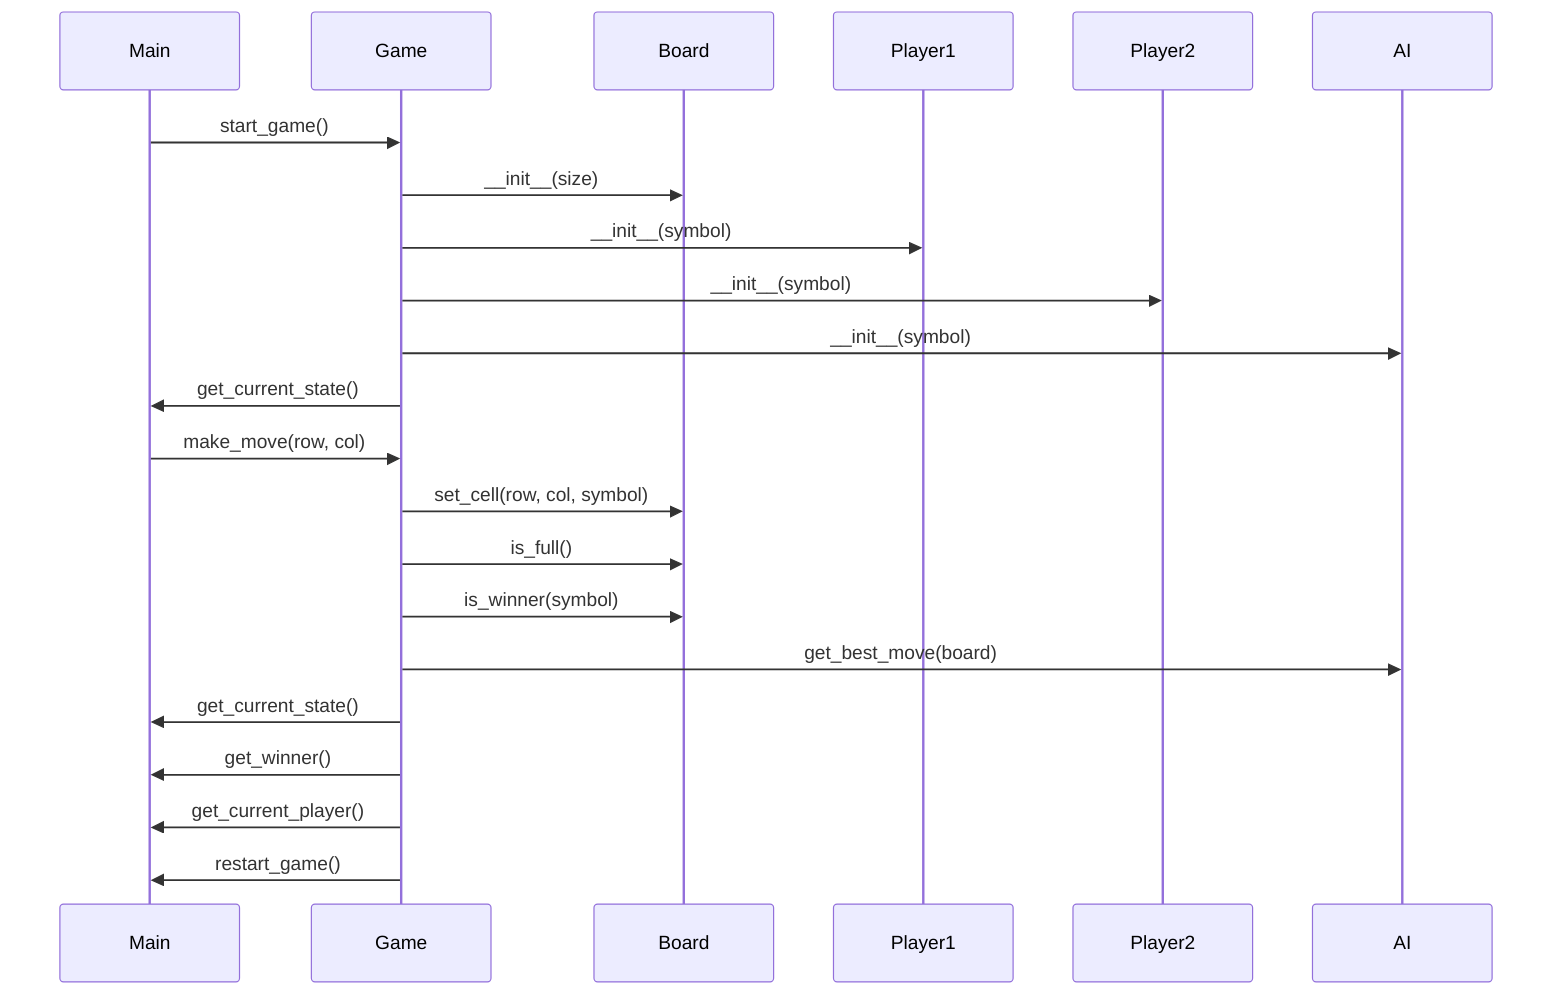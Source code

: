 sequenceDiagram
    participant M as Main
    participant G as Game
    participant B as Board
    participant P1 as Player1
    participant P2 as Player2
    participant A as AI

    M->>G: start_game()
    G->>B: __init__(size)
    G->>P1: __init__(symbol)
    G->>P2: __init__(symbol)
    G->>A: __init__(symbol)
    G->>M: get_current_state()
    M->>G: make_move(row, col)
    G->>B: set_cell(row, col, symbol)
    G->>B: is_full()
    G->>B: is_winner(symbol)
    G->>A: get_best_move(board)
    G->>M: get_current_state()
    G->>M: get_winner()
    G->>M: get_current_player()
    G->>M: restart_game()